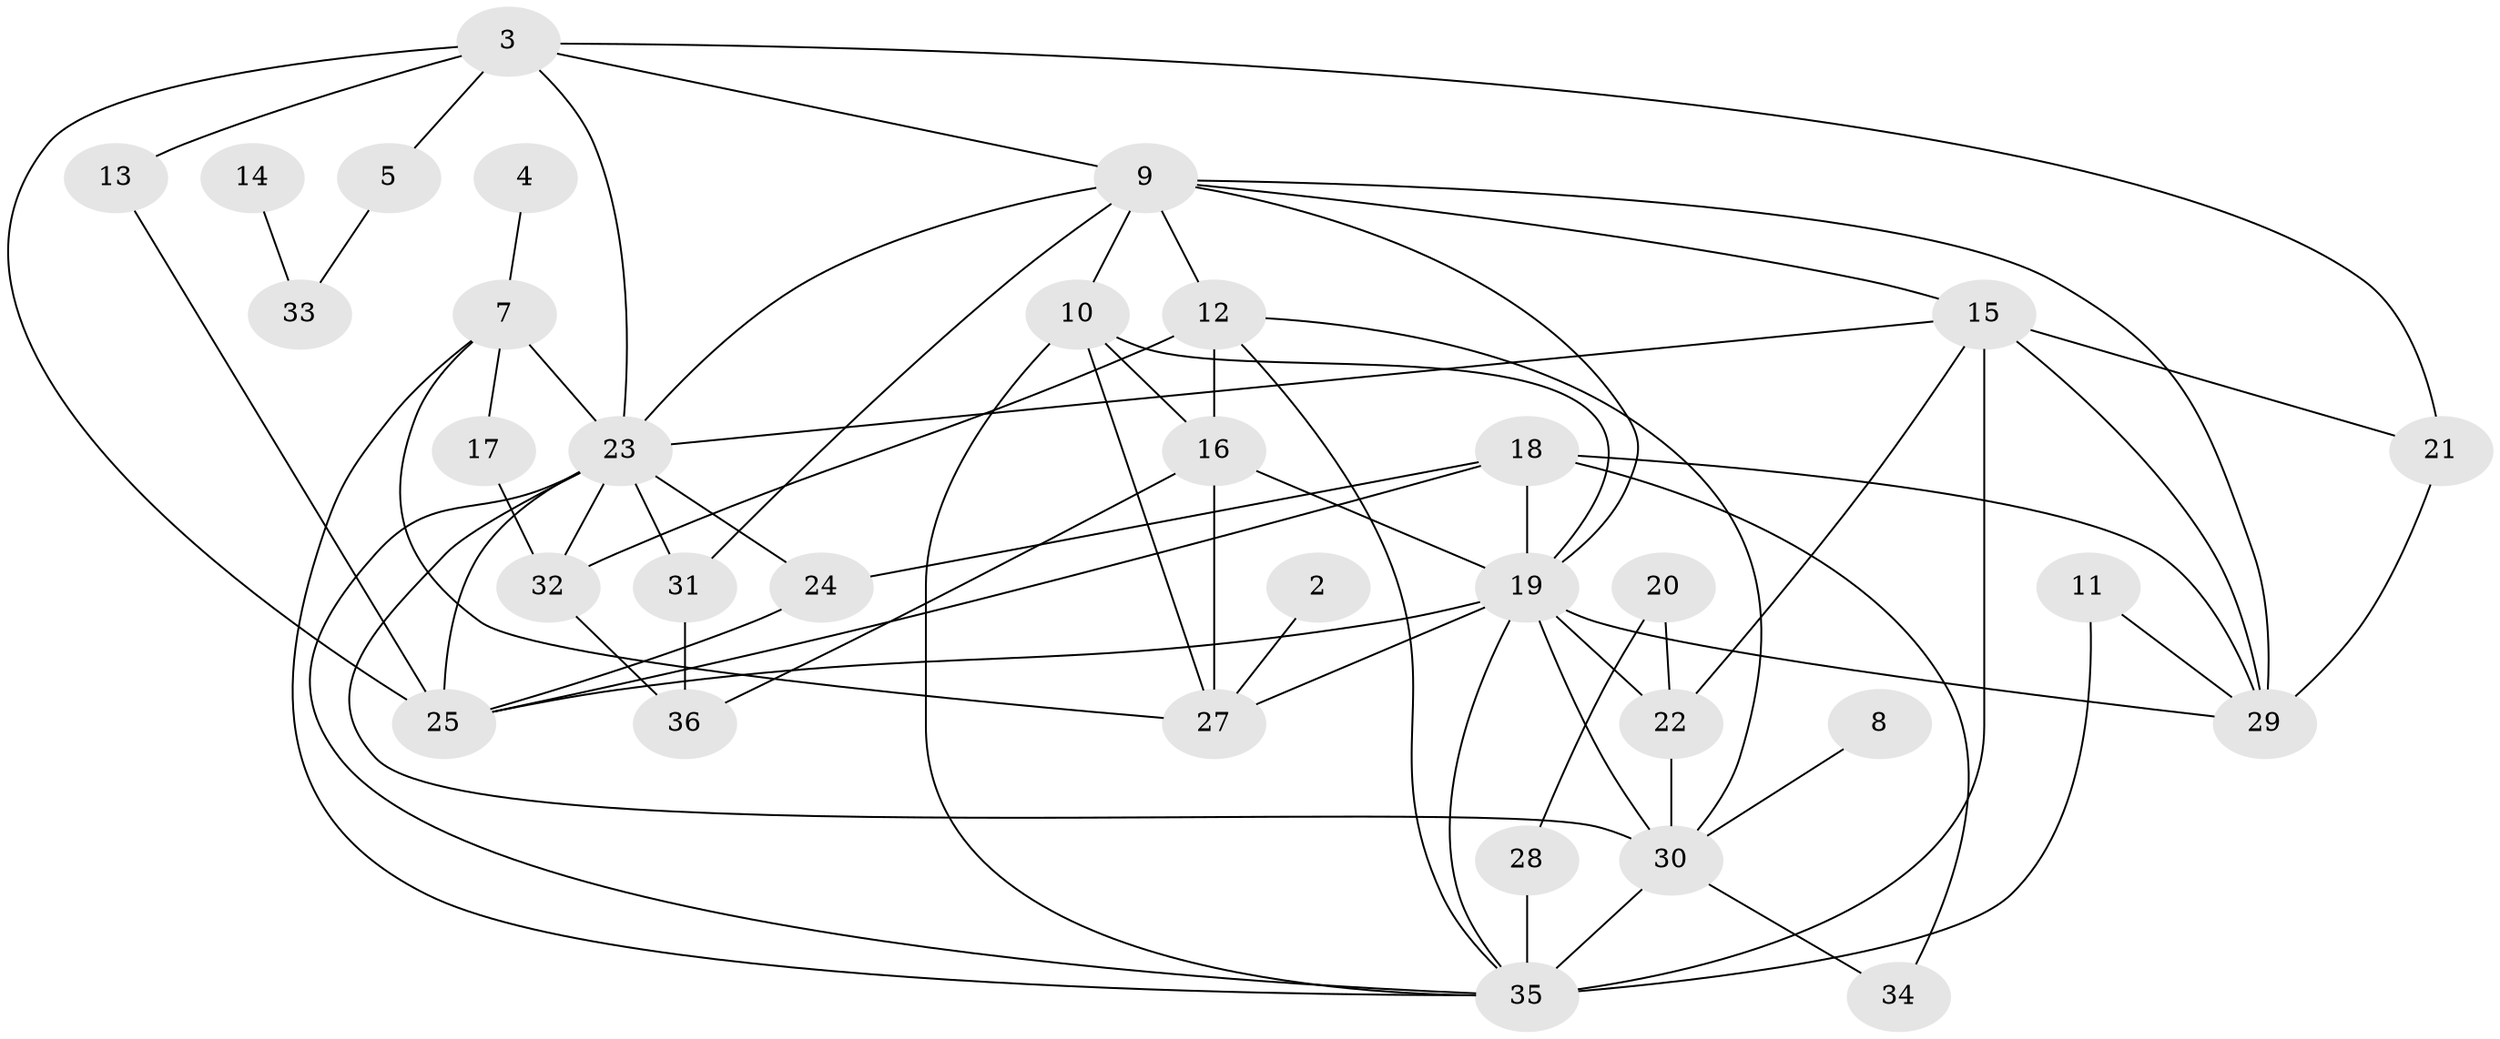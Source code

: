// original degree distribution, {0: 0.03333333333333333, 2: 0.18888888888888888, 3: 0.2111111111111111, 1: 0.18888888888888888, 5: 0.13333333333333333, 6: 0.06666666666666667, 4: 0.17777777777777778}
// Generated by graph-tools (version 1.1) at 2025/35/03/04/25 23:35:50]
// undirected, 33 vertices, 69 edges
graph export_dot {
  node [color=gray90,style=filled];
  2;
  3;
  4;
  5;
  7;
  8;
  9;
  10;
  11;
  12;
  13;
  14;
  15;
  16;
  17;
  18;
  19;
  20;
  21;
  22;
  23;
  24;
  25;
  27;
  28;
  29;
  30;
  31;
  32;
  33;
  34;
  35;
  36;
  2 -- 27 [weight=1.0];
  3 -- 5 [weight=1.0];
  3 -- 9 [weight=1.0];
  3 -- 13 [weight=1.0];
  3 -- 21 [weight=1.0];
  3 -- 23 [weight=1.0];
  3 -- 25 [weight=1.0];
  4 -- 7 [weight=2.0];
  5 -- 33 [weight=1.0];
  7 -- 17 [weight=1.0];
  7 -- 23 [weight=1.0];
  7 -- 27 [weight=1.0];
  7 -- 35 [weight=1.0];
  8 -- 30 [weight=1.0];
  9 -- 10 [weight=1.0];
  9 -- 12 [weight=1.0];
  9 -- 15 [weight=1.0];
  9 -- 19 [weight=1.0];
  9 -- 23 [weight=1.0];
  9 -- 29 [weight=1.0];
  9 -- 31 [weight=1.0];
  10 -- 16 [weight=1.0];
  10 -- 19 [weight=1.0];
  10 -- 27 [weight=1.0];
  10 -- 35 [weight=1.0];
  11 -- 29 [weight=1.0];
  11 -- 35 [weight=1.0];
  12 -- 16 [weight=2.0];
  12 -- 30 [weight=1.0];
  12 -- 32 [weight=1.0];
  12 -- 35 [weight=1.0];
  13 -- 25 [weight=1.0];
  14 -- 33 [weight=1.0];
  15 -- 21 [weight=1.0];
  15 -- 22 [weight=1.0];
  15 -- 23 [weight=1.0];
  15 -- 29 [weight=1.0];
  15 -- 35 [weight=2.0];
  16 -- 19 [weight=1.0];
  16 -- 27 [weight=2.0];
  16 -- 36 [weight=1.0];
  17 -- 32 [weight=1.0];
  18 -- 19 [weight=1.0];
  18 -- 24 [weight=1.0];
  18 -- 25 [weight=1.0];
  18 -- 29 [weight=1.0];
  18 -- 34 [weight=1.0];
  19 -- 22 [weight=1.0];
  19 -- 25 [weight=1.0];
  19 -- 27 [weight=1.0];
  19 -- 29 [weight=1.0];
  19 -- 30 [weight=1.0];
  19 -- 35 [weight=1.0];
  20 -- 22 [weight=1.0];
  20 -- 28 [weight=1.0];
  21 -- 29 [weight=2.0];
  22 -- 30 [weight=1.0];
  23 -- 24 [weight=1.0];
  23 -- 25 [weight=2.0];
  23 -- 30 [weight=1.0];
  23 -- 31 [weight=2.0];
  23 -- 32 [weight=2.0];
  23 -- 35 [weight=2.0];
  24 -- 25 [weight=1.0];
  28 -- 35 [weight=3.0];
  30 -- 34 [weight=1.0];
  30 -- 35 [weight=1.0];
  31 -- 36 [weight=1.0];
  32 -- 36 [weight=1.0];
}
